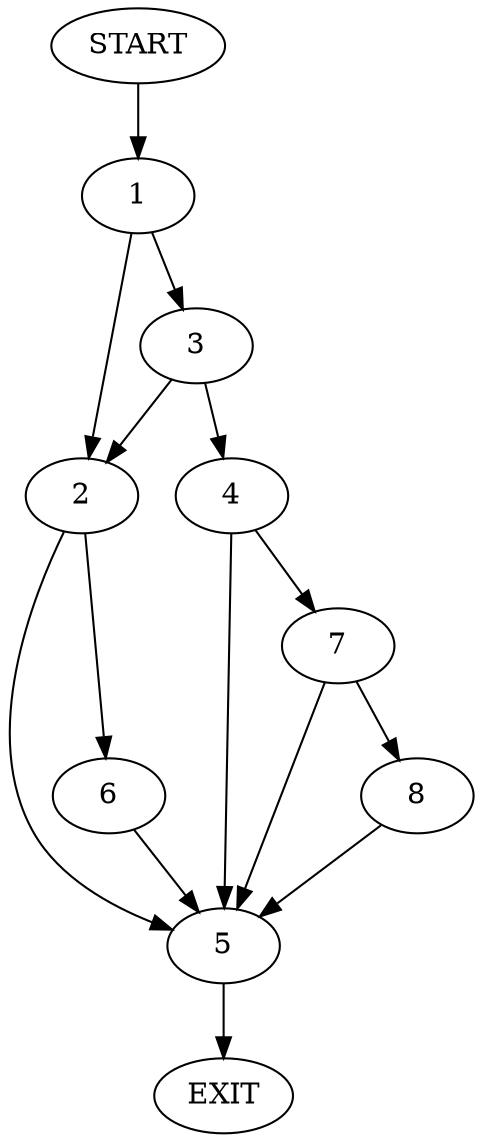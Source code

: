 digraph {
0 [label="START"]
9 [label="EXIT"]
0 -> 1
1 -> 2
1 -> 3
3 -> 2
3 -> 4
2 -> 5
2 -> 6
4 -> 5
4 -> 7
5 -> 9
6 -> 5
7 -> 5
7 -> 8
8 -> 5
}
